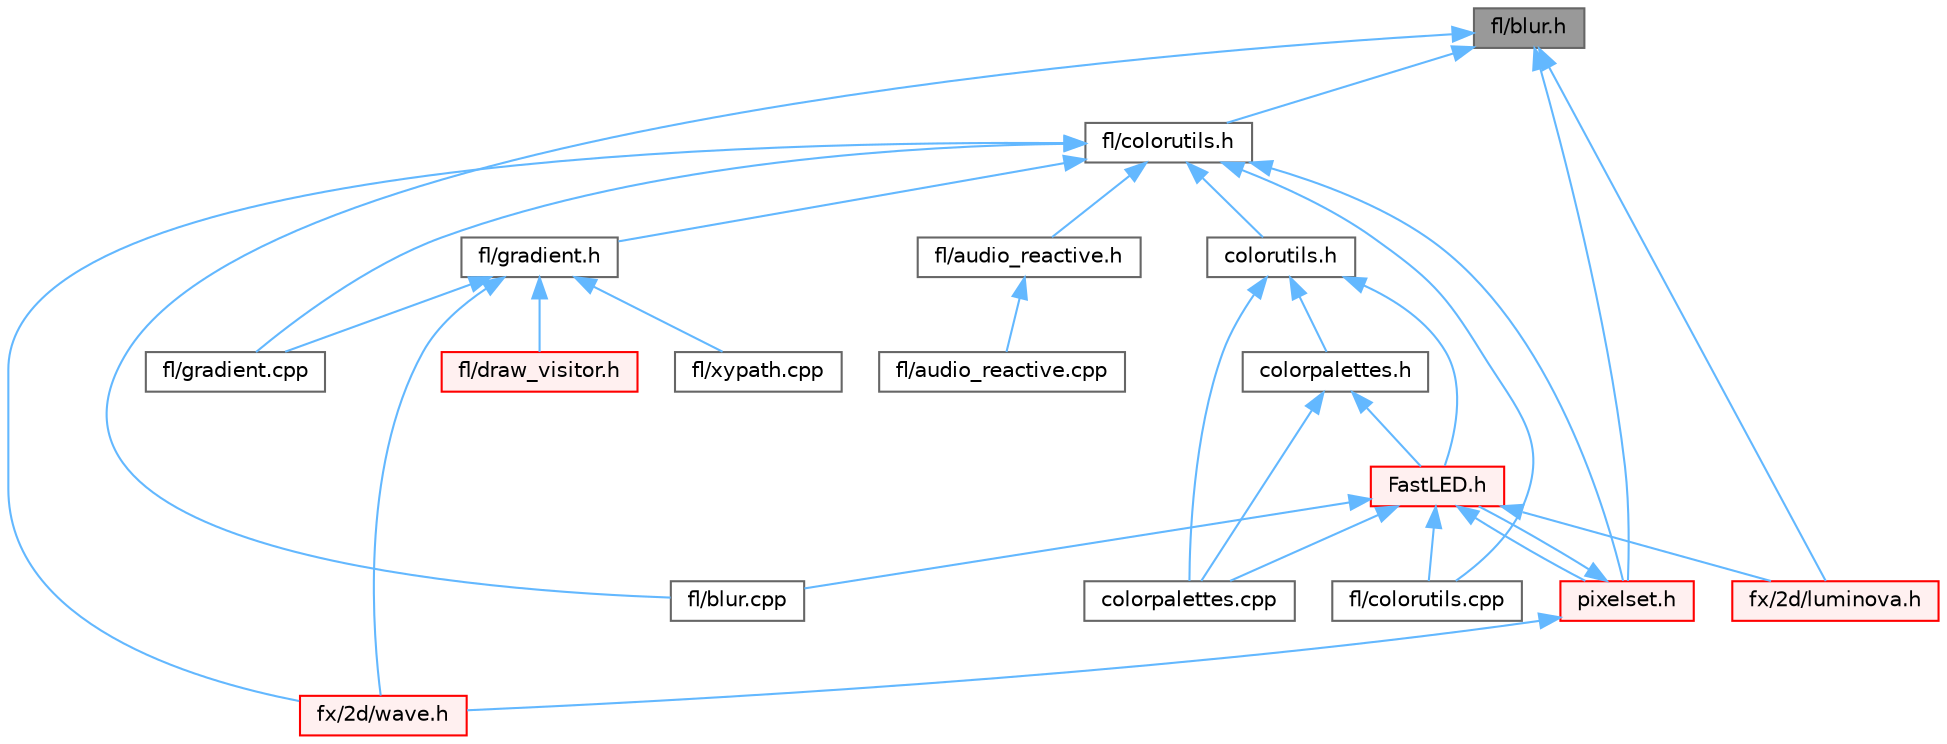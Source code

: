 digraph "fl/blur.h"
{
 // INTERACTIVE_SVG=YES
 // LATEX_PDF_SIZE
  bgcolor="transparent";
  edge [fontname=Helvetica,fontsize=10,labelfontname=Helvetica,labelfontsize=10];
  node [fontname=Helvetica,fontsize=10,shape=box,height=0.2,width=0.4];
  Node1 [id="Node000001",label="fl/blur.h",height=0.2,width=0.4,color="gray40", fillcolor="grey60", style="filled", fontcolor="black",tooltip=" "];
  Node1 -> Node2 [id="edge1_Node000001_Node000002",dir="back",color="steelblue1",style="solid",tooltip=" "];
  Node2 [id="Node000002",label="fl/blur.cpp",height=0.2,width=0.4,color="grey40", fillcolor="white", style="filled",URL="$de/dc8/blur_8cpp.html",tooltip=" "];
  Node1 -> Node3 [id="edge2_Node000001_Node000003",dir="back",color="steelblue1",style="solid",tooltip=" "];
  Node3 [id="Node000003",label="fl/colorutils.h",height=0.2,width=0.4,color="grey40", fillcolor="white", style="filled",URL="$d7/df9/fl_2colorutils_8h.html",tooltip="Utility functions for color fill, palettes, blending, and more."];
  Node3 -> Node4 [id="edge3_Node000003_Node000004",dir="back",color="steelblue1",style="solid",tooltip=" "];
  Node4 [id="Node000004",label="colorutils.h",height=0.2,width=0.4,color="grey40", fillcolor="white", style="filled",URL="$d1/dfb/colorutils_8h.html",tooltip=" "];
  Node4 -> Node5 [id="edge4_Node000004_Node000005",dir="back",color="steelblue1",style="solid",tooltip=" "];
  Node5 [id="Node000005",label="FastLED.h",height=0.2,width=0.4,color="red", fillcolor="#FFF0F0", style="filled",URL="$db/d97/_fast_l_e_d_8h.html",tooltip="central include file for FastLED, defines the CFastLED class/object"];
  Node5 -> Node111 [id="edge5_Node000005_Node000111",dir="back",color="steelblue1",style="solid",tooltip=" "];
  Node111 [id="Node000111",label="colorpalettes.cpp",height=0.2,width=0.4,color="grey40", fillcolor="white", style="filled",URL="$d6/dcc/colorpalettes_8cpp.html",tooltip="Definitions for the predefined color palettes supplied by FastLED."];
  Node5 -> Node2 [id="edge6_Node000005_Node000002",dir="back",color="steelblue1",style="solid",tooltip=" "];
  Node5 -> Node122 [id="edge7_Node000005_Node000122",dir="back",color="steelblue1",style="solid",tooltip=" "];
  Node122 [id="Node000122",label="fl/colorutils.cpp",height=0.2,width=0.4,color="grey40", fillcolor="white", style="filled",URL="$da/d2d/colorutils_8cpp.html",tooltip="Misc utility functions for palettes, blending, and more."];
  Node5 -> Node133 [id="edge8_Node000005_Node000133",dir="back",color="steelblue1",style="solid",tooltip=" "];
  Node133 [id="Node000133",label="fx/2d/luminova.h",height=0.2,width=0.4,color="red", fillcolor="#FFF0F0", style="filled",URL="$d4/dd9/src_2fx_22d_2luminova_8h.html",tooltip=" "];
  Node5 -> Node152 [id="edge9_Node000005_Node000152",dir="back",color="steelblue1",style="solid",tooltip=" "];
  Node152 [id="Node000152",label="pixelset.h",height=0.2,width=0.4,color="red", fillcolor="#FFF0F0", style="filled",URL="$d4/d46/pixelset_8h.html",tooltip="Declares classes for managing logical groups of LEDs."];
  Node152 -> Node5 [id="edge10_Node000152_Node000005",dir="back",color="steelblue1",style="solid",tooltip=" "];
  Node152 -> Node154 [id="edge11_Node000152_Node000154",dir="back",color="steelblue1",style="solid",tooltip=" "];
  Node154 [id="Node000154",label="fx/2d/wave.h",height=0.2,width=0.4,color="red", fillcolor="#FFF0F0", style="filled",URL="$de/de9/src_2fx_22d_2wave_8h.html",tooltip=" "];
  Node4 -> Node111 [id="edge12_Node000004_Node000111",dir="back",color="steelblue1",style="solid",tooltip=" "];
  Node4 -> Node161 [id="edge13_Node000004_Node000161",dir="back",color="steelblue1",style="solid",tooltip=" "];
  Node161 [id="Node000161",label="colorpalettes.h",height=0.2,width=0.4,color="grey40", fillcolor="white", style="filled",URL="$dc/dcc/colorpalettes_8h.html",tooltip="Declarations for the predefined color palettes supplied by FastLED."];
  Node161 -> Node5 [id="edge14_Node000161_Node000005",dir="back",color="steelblue1",style="solid",tooltip=" "];
  Node161 -> Node111 [id="edge15_Node000161_Node000111",dir="back",color="steelblue1",style="solid",tooltip=" "];
  Node3 -> Node162 [id="edge16_Node000003_Node000162",dir="back",color="steelblue1",style="solid",tooltip=" "];
  Node162 [id="Node000162",label="fl/audio_reactive.h",height=0.2,width=0.4,color="grey40", fillcolor="white", style="filled",URL="$d1/d9a/audio__reactive_8h.html",tooltip=" "];
  Node162 -> Node163 [id="edge17_Node000162_Node000163",dir="back",color="steelblue1",style="solid",tooltip=" "];
  Node163 [id="Node000163",label="fl/audio_reactive.cpp",height=0.2,width=0.4,color="grey40", fillcolor="white", style="filled",URL="$d4/d14/audio__reactive_8cpp.html",tooltip=" "];
  Node3 -> Node122 [id="edge18_Node000003_Node000122",dir="back",color="steelblue1",style="solid",tooltip=" "];
  Node3 -> Node164 [id="edge19_Node000003_Node000164",dir="back",color="steelblue1",style="solid",tooltip=" "];
  Node164 [id="Node000164",label="fl/gradient.cpp",height=0.2,width=0.4,color="grey40", fillcolor="white", style="filled",URL="$d3/d77/gradient_8cpp.html",tooltip=" "];
  Node3 -> Node165 [id="edge20_Node000003_Node000165",dir="back",color="steelblue1",style="solid",tooltip=" "];
  Node165 [id="Node000165",label="fl/gradient.h",height=0.2,width=0.4,color="grey40", fillcolor="white", style="filled",URL="$db/dfe/gradient_8h.html",tooltip=" "];
  Node165 -> Node166 [id="edge21_Node000165_Node000166",dir="back",color="steelblue1",style="solid",tooltip=" "];
  Node166 [id="Node000166",label="fl/draw_visitor.h",height=0.2,width=0.4,color="red", fillcolor="#FFF0F0", style="filled",URL="$d0/d4f/draw__visitor_8h.html",tooltip=" "];
  Node165 -> Node164 [id="edge22_Node000165_Node000164",dir="back",color="steelblue1",style="solid",tooltip=" "];
  Node165 -> Node169 [id="edge23_Node000165_Node000169",dir="back",color="steelblue1",style="solid",tooltip=" "];
  Node169 [id="Node000169",label="fl/xypath.cpp",height=0.2,width=0.4,color="grey40", fillcolor="white", style="filled",URL="$d4/d78/xypath_8cpp.html",tooltip=" "];
  Node165 -> Node154 [id="edge24_Node000165_Node000154",dir="back",color="steelblue1",style="solid",tooltip=" "];
  Node3 -> Node154 [id="edge25_Node000003_Node000154",dir="back",color="steelblue1",style="solid",tooltip=" "];
  Node3 -> Node152 [id="edge26_Node000003_Node000152",dir="back",color="steelblue1",style="solid",tooltip=" "];
  Node1 -> Node133 [id="edge27_Node000001_Node000133",dir="back",color="steelblue1",style="solid",tooltip=" "];
  Node1 -> Node152 [id="edge28_Node000001_Node000152",dir="back",color="steelblue1",style="solid",tooltip=" "];
}
